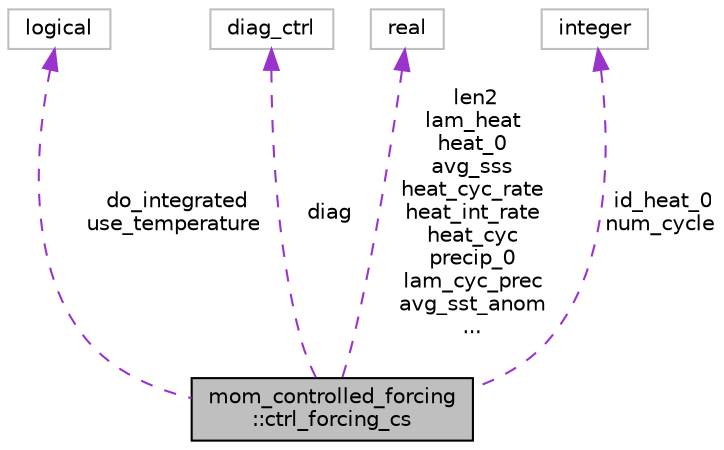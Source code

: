digraph "mom_controlled_forcing::ctrl_forcing_cs"
{
 // INTERACTIVE_SVG=YES
 // LATEX_PDF_SIZE
  edge [fontname="Helvetica",fontsize="10",labelfontname="Helvetica",labelfontsize="10"];
  node [fontname="Helvetica",fontsize="10",shape=record];
  Node1 [label="mom_controlled_forcing\l::ctrl_forcing_cs",height=0.2,width=0.4,color="black", fillcolor="grey75", style="filled", fontcolor="black",tooltip="Control structure for MOM_controlled_forcing."];
  Node2 -> Node1 [dir="back",color="darkorchid3",fontsize="10",style="dashed",label=" do_integrated\nuse_temperature" ,fontname="Helvetica"];
  Node2 [label="logical",height=0.2,width=0.4,color="grey75", fillcolor="white", style="filled",tooltip=" "];
  Node3 -> Node1 [dir="back",color="darkorchid3",fontsize="10",style="dashed",label=" diag" ,fontname="Helvetica"];
  Node3 [label="diag_ctrl",height=0.2,width=0.4,color="grey75", fillcolor="white", style="filled",tooltip=" "];
  Node4 -> Node1 [dir="back",color="darkorchid3",fontsize="10",style="dashed",label=" len2\nlam_heat\nheat_0\navg_sss\nheat_cyc_rate\nheat_int_rate\nheat_cyc\nprecip_0\nlam_cyc_prec\navg_sst_anom\n..." ,fontname="Helvetica"];
  Node4 [label="real",height=0.2,width=0.4,color="grey75", fillcolor="white", style="filled",tooltip=" "];
  Node5 -> Node1 [dir="back",color="darkorchid3",fontsize="10",style="dashed",label=" id_heat_0\nnum_cycle" ,fontname="Helvetica"];
  Node5 [label="integer",height=0.2,width=0.4,color="grey75", fillcolor="white", style="filled",tooltip=" "];
}
